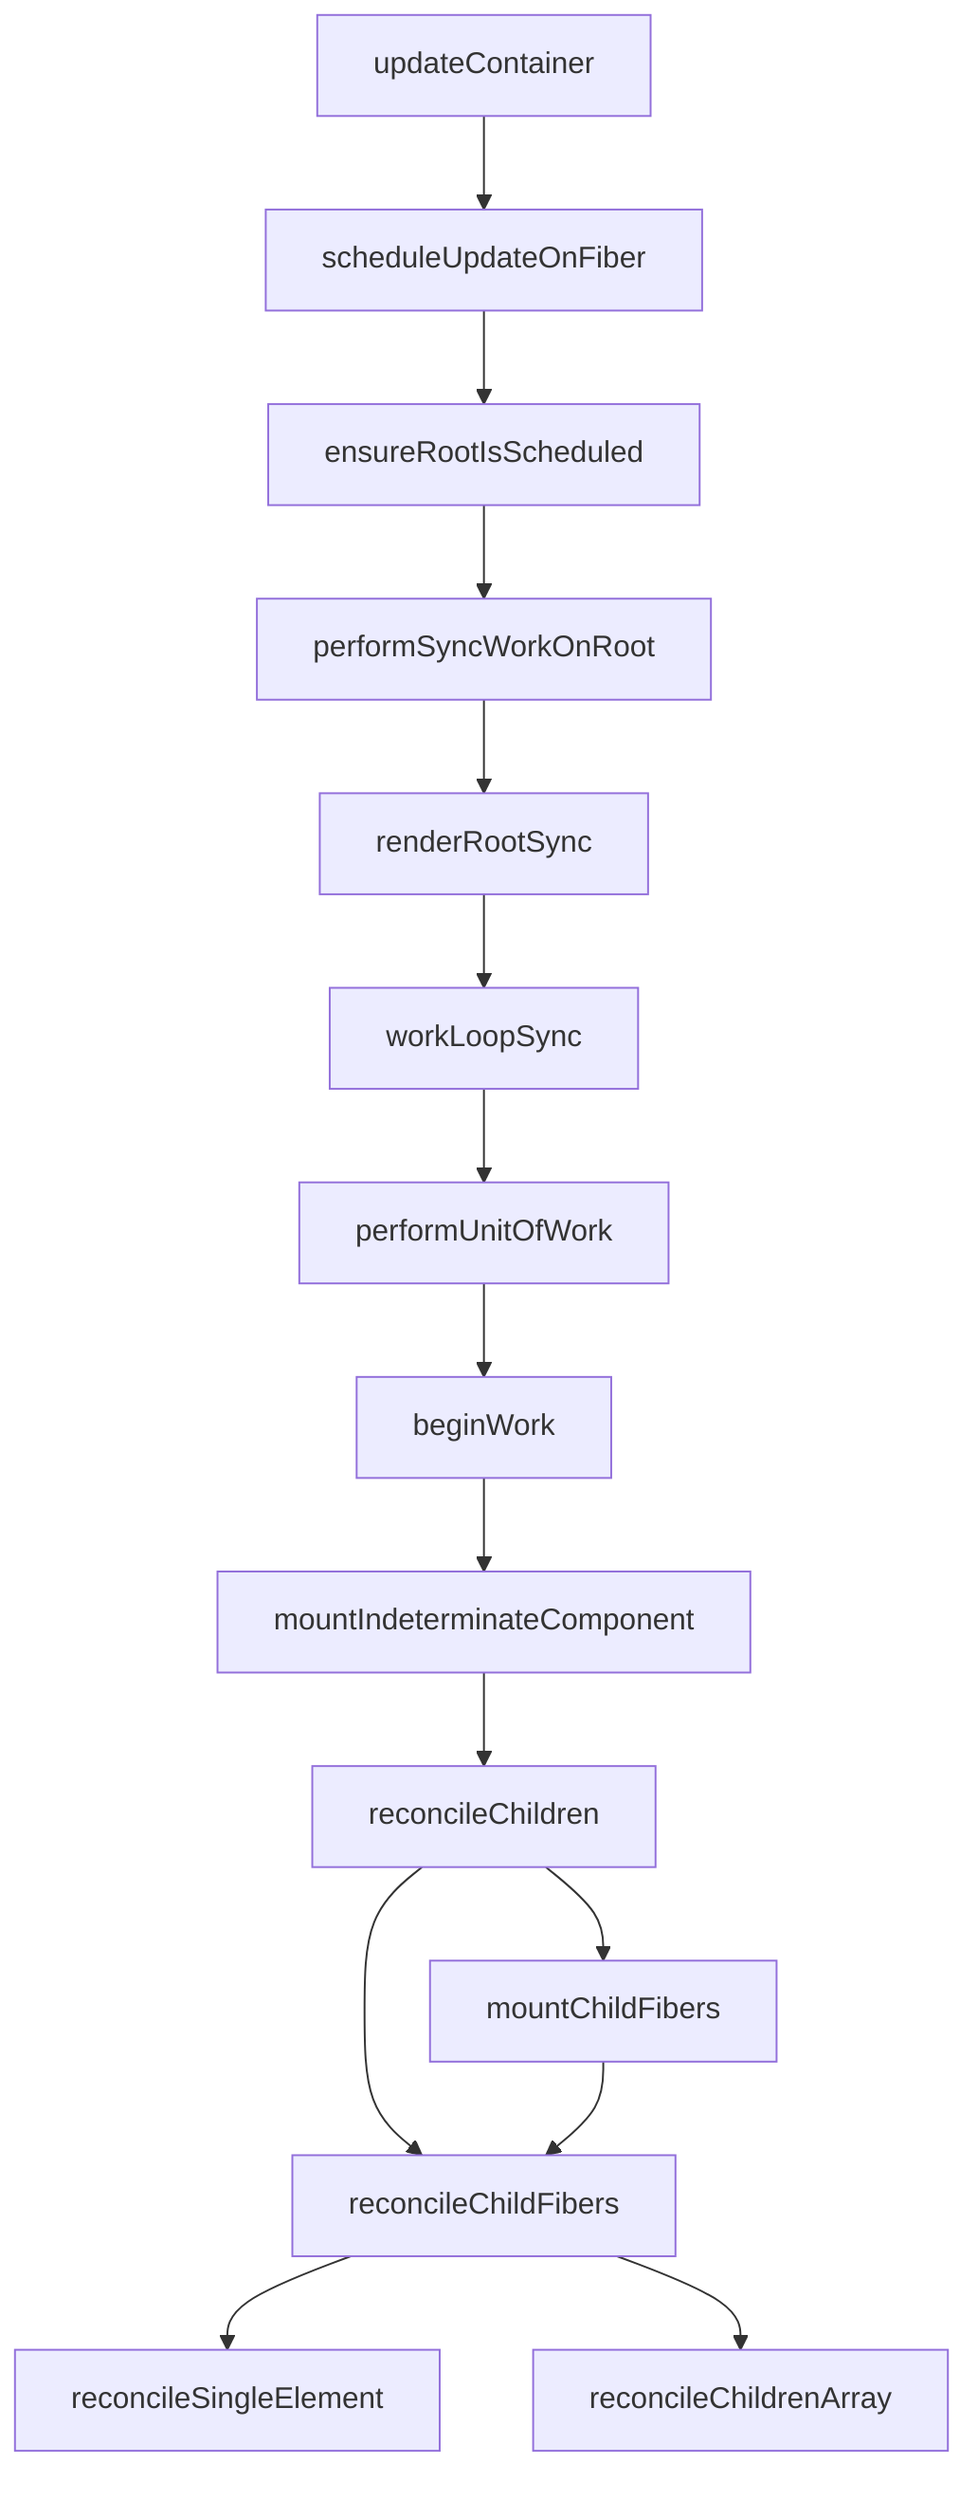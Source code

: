 graph TD;

updateContainer --> scheduleUpdateOnFiber;

scheduleUpdateOnFiber --> ensureRootIsScheduled;

ensureRootIsScheduled --> performSyncWorkOnRoot;

performSyncWorkOnRoot --> renderRootSync;

renderRootSync --> workLoopSync;

workLoopSync --> performUnitOfWork;

performUnitOfWork --> beginWork;

beginWork --> mountIndeterminateComponent;

mountIndeterminateComponent --> reconcileChildren;


reconcileChildren --> mountChildFibers;

reconcileChildren --> reconcileChildFibers;

mountChildFibers --> reconcileChildFibers;

reconcileChildFibers --> reconcileSingleElement;

reconcileChildFibers --> reconcileChildrenArray;
